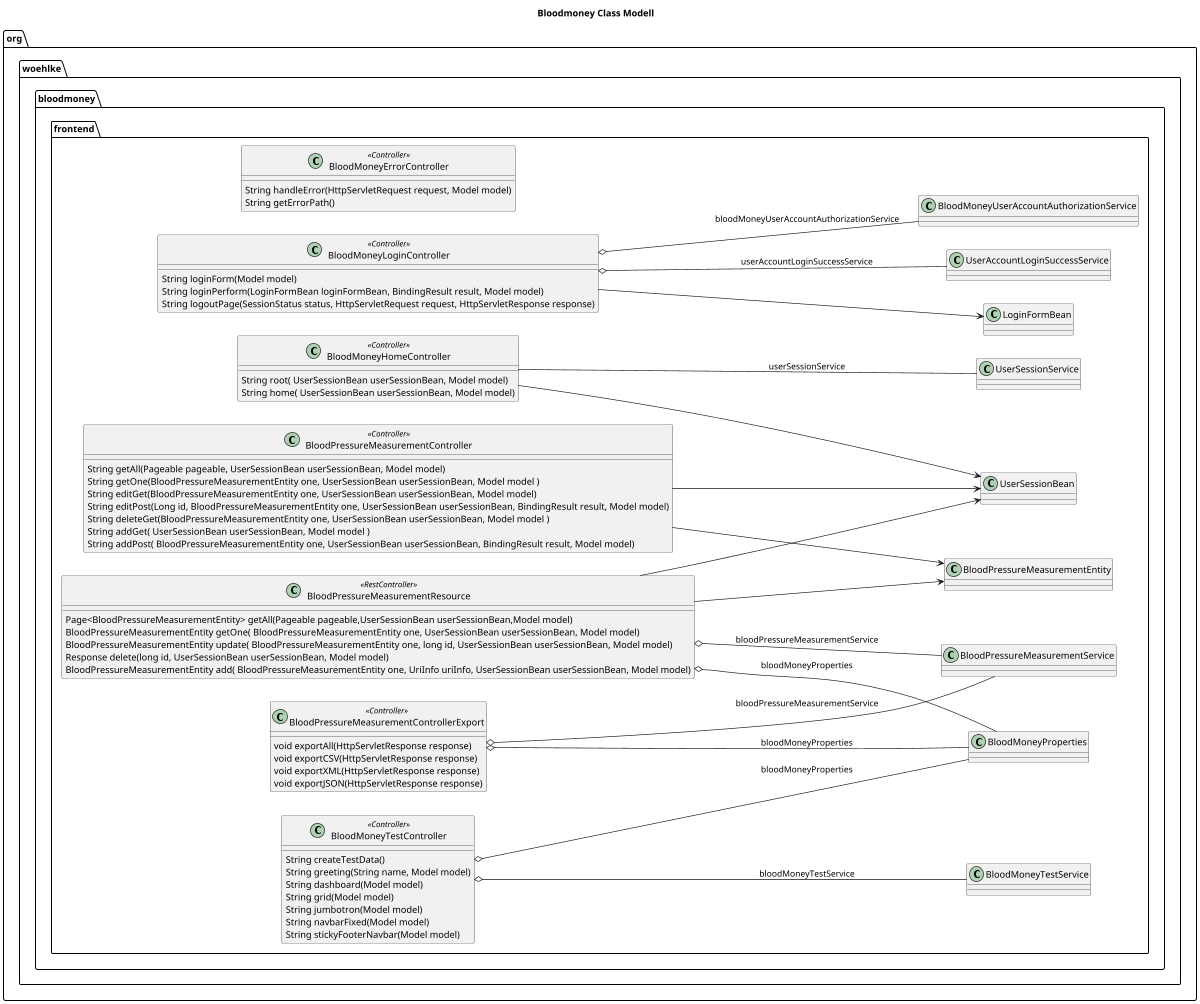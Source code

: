 @startuml

title Bloodmoney Class Modell
'https://plantuml.com/class-diagram

left to right direction
'top to bottom direction

scale 1200 width

package org.woehlke.bloodmoney.frontend {
      class BloodMoneyErrorController << Controller >> {
        String handleError(HttpServletRequest request, Model model)
        String getErrorPath()
      }
      class BloodMoneyHomeController << Controller >> {
        String root( UserSessionBean userSessionBean, Model model)
        String home( UserSessionBean userSessionBean, Model model)
      }
      BloodMoneyHomeController --> UserSessionBean
      class BloodMoneyLoginController << Controller >> {
        String loginForm(Model model)
        String loginPerform(LoginFormBean loginFormBean, BindingResult result, Model model)
        String logoutPage(SessionStatus status, HttpServletRequest request, HttpServletResponse response)
      }
      BloodMoneyLoginController --> LoginFormBean
      class BloodMoneyTestController << Controller >> {
        String createTestData()
        String greeting(String name, Model model)
        String dashboard(Model model)
        String grid(Model model)
        String jumbotron(Model model)
        String navbarFixed(Model model)
        String stickyFooterNavbar(Model model)
      }
      class BloodPressureMeasurementController << Controller >> {
        String getAll(Pageable pageable, UserSessionBean userSessionBean, Model model)
        String getOne(BloodPressureMeasurementEntity one, UserSessionBean userSessionBean, Model model )
        String editGet(BloodPressureMeasurementEntity one, UserSessionBean userSessionBean, Model model)
        String editPost(Long id, BloodPressureMeasurementEntity one, UserSessionBean userSessionBean, BindingResult result, Model model)
        String deleteGet(BloodPressureMeasurementEntity one, UserSessionBean userSessionBean, Model model )
        String addGet( UserSessionBean userSessionBean, Model model )
        String addPost( BloodPressureMeasurementEntity one, UserSessionBean userSessionBean, BindingResult result, Model model)
      }
      BloodPressureMeasurementController --> BloodPressureMeasurementEntity
      BloodPressureMeasurementController --> UserSessionBean
      class BloodPressureMeasurementControllerExport << Controller >> {
        void exportAll(HttpServletResponse response)
        void exportCSV(HttpServletResponse response)
        void exportXML(HttpServletResponse response)
        void exportJSON(HttpServletResponse response)
      }
      class BloodPressureMeasurementResource << RestController >> {
        Page<BloodPressureMeasurementEntity> getAll(Pageable pageable,UserSessionBean userSessionBean,Model model)
        BloodPressureMeasurementEntity getOne( BloodPressureMeasurementEntity one, UserSessionBean userSessionBean, Model model)
        BloodPressureMeasurementEntity update( BloodPressureMeasurementEntity one, long id, UserSessionBean userSessionBean, Model model)
        Response delete(long id, UserSessionBean userSessionBean, Model model)
        BloodPressureMeasurementEntity add( BloodPressureMeasurementEntity one, UriInfo uriInfo, UserSessionBean userSessionBean, Model model)
      }
      BloodPressureMeasurementResource --> BloodPressureMeasurementEntity
      BloodPressureMeasurementResource --> UserSessionBean

      BloodMoneyHomeController O-- UserSessionService: userSessionService
      BloodMoneyLoginController o-- UserAccountLoginSuccessService: userAccountLoginSuccessService
      BloodMoneyLoginController o-- BloodMoneyUserAccountAuthorizationService: bloodMoneyUserAccountAuthorizationService
      BloodMoneyTestController o-- BloodMoneyTestService: bloodMoneyTestService
      BloodMoneyTestController o-- BloodMoneyProperties: bloodMoneyProperties
      BloodPressureMeasurementControllerExport o-- BloodPressureMeasurementService: bloodPressureMeasurementService
      BloodPressureMeasurementControllerExport o-- BloodMoneyProperties: bloodMoneyProperties
      BloodPressureMeasurementResource o-- BloodPressureMeasurementService: bloodPressureMeasurementService
      BloodPressureMeasurementResource o-- BloodMoneyProperties: bloodMoneyProperties
}

@enduml
